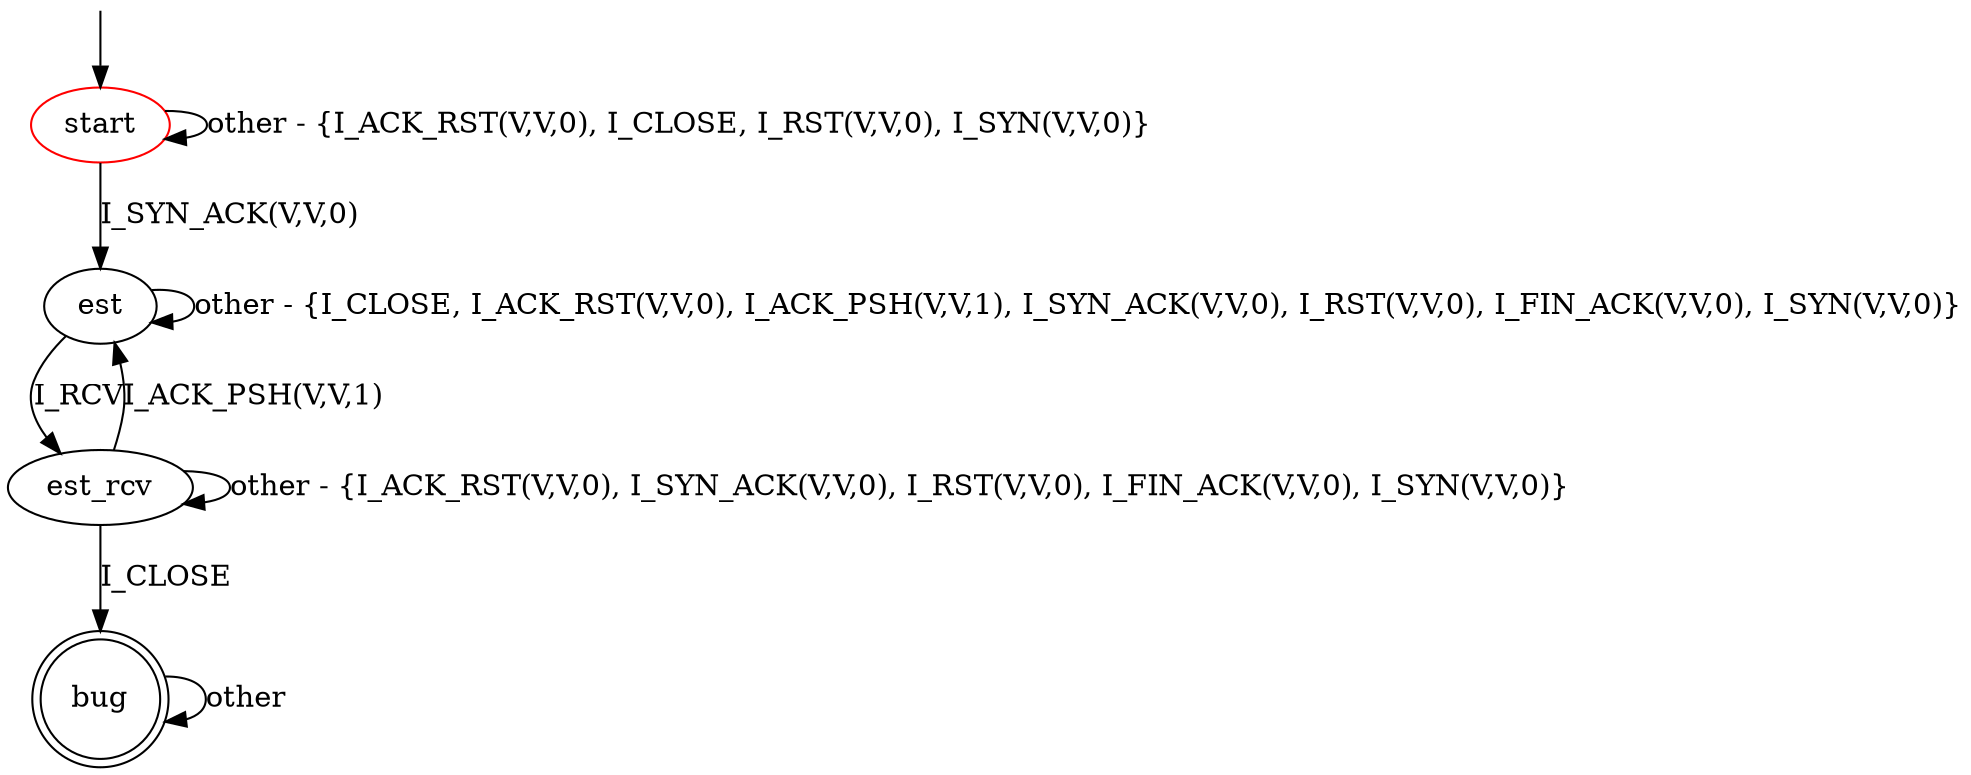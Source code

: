digraph G {
label=""
start [color="red"]
bug [shape="doublecircle"]

start -> start [label="other - {I_ACK_RST(V,V,0), I_CLOSE, I_RST(V,V,0), I_SYN(V,V,0)}"]
start -> est [label="I_SYN_ACK(V,V,0)"]
est -> est_rcv [label="I_RCV"]
est -> est [label="other - {I_CLOSE, I_ACK_RST(V,V,0), I_ACK_PSH(V,V,1), I_SYN_ACK(V,V,0), I_RST(V,V,0), I_FIN_ACK(V,V,0), I_SYN(V,V,0)}"]
est_rcv -> est [label="I_ACK_PSH(V,V,1)"]
est_rcv -> est_rcv [label="other - {I_ACK_RST(V,V,0), I_SYN_ACK(V,V,0), I_RST(V,V,0), I_FIN_ACK(V,V,0), I_SYN(V,V,0)}"]
est_rcv -> bug [label="I_CLOSE"]


bug -> bug [label="other"]

__start0 [label="" shape="none" width="0" height="0"];
__start0 -> start;
}

